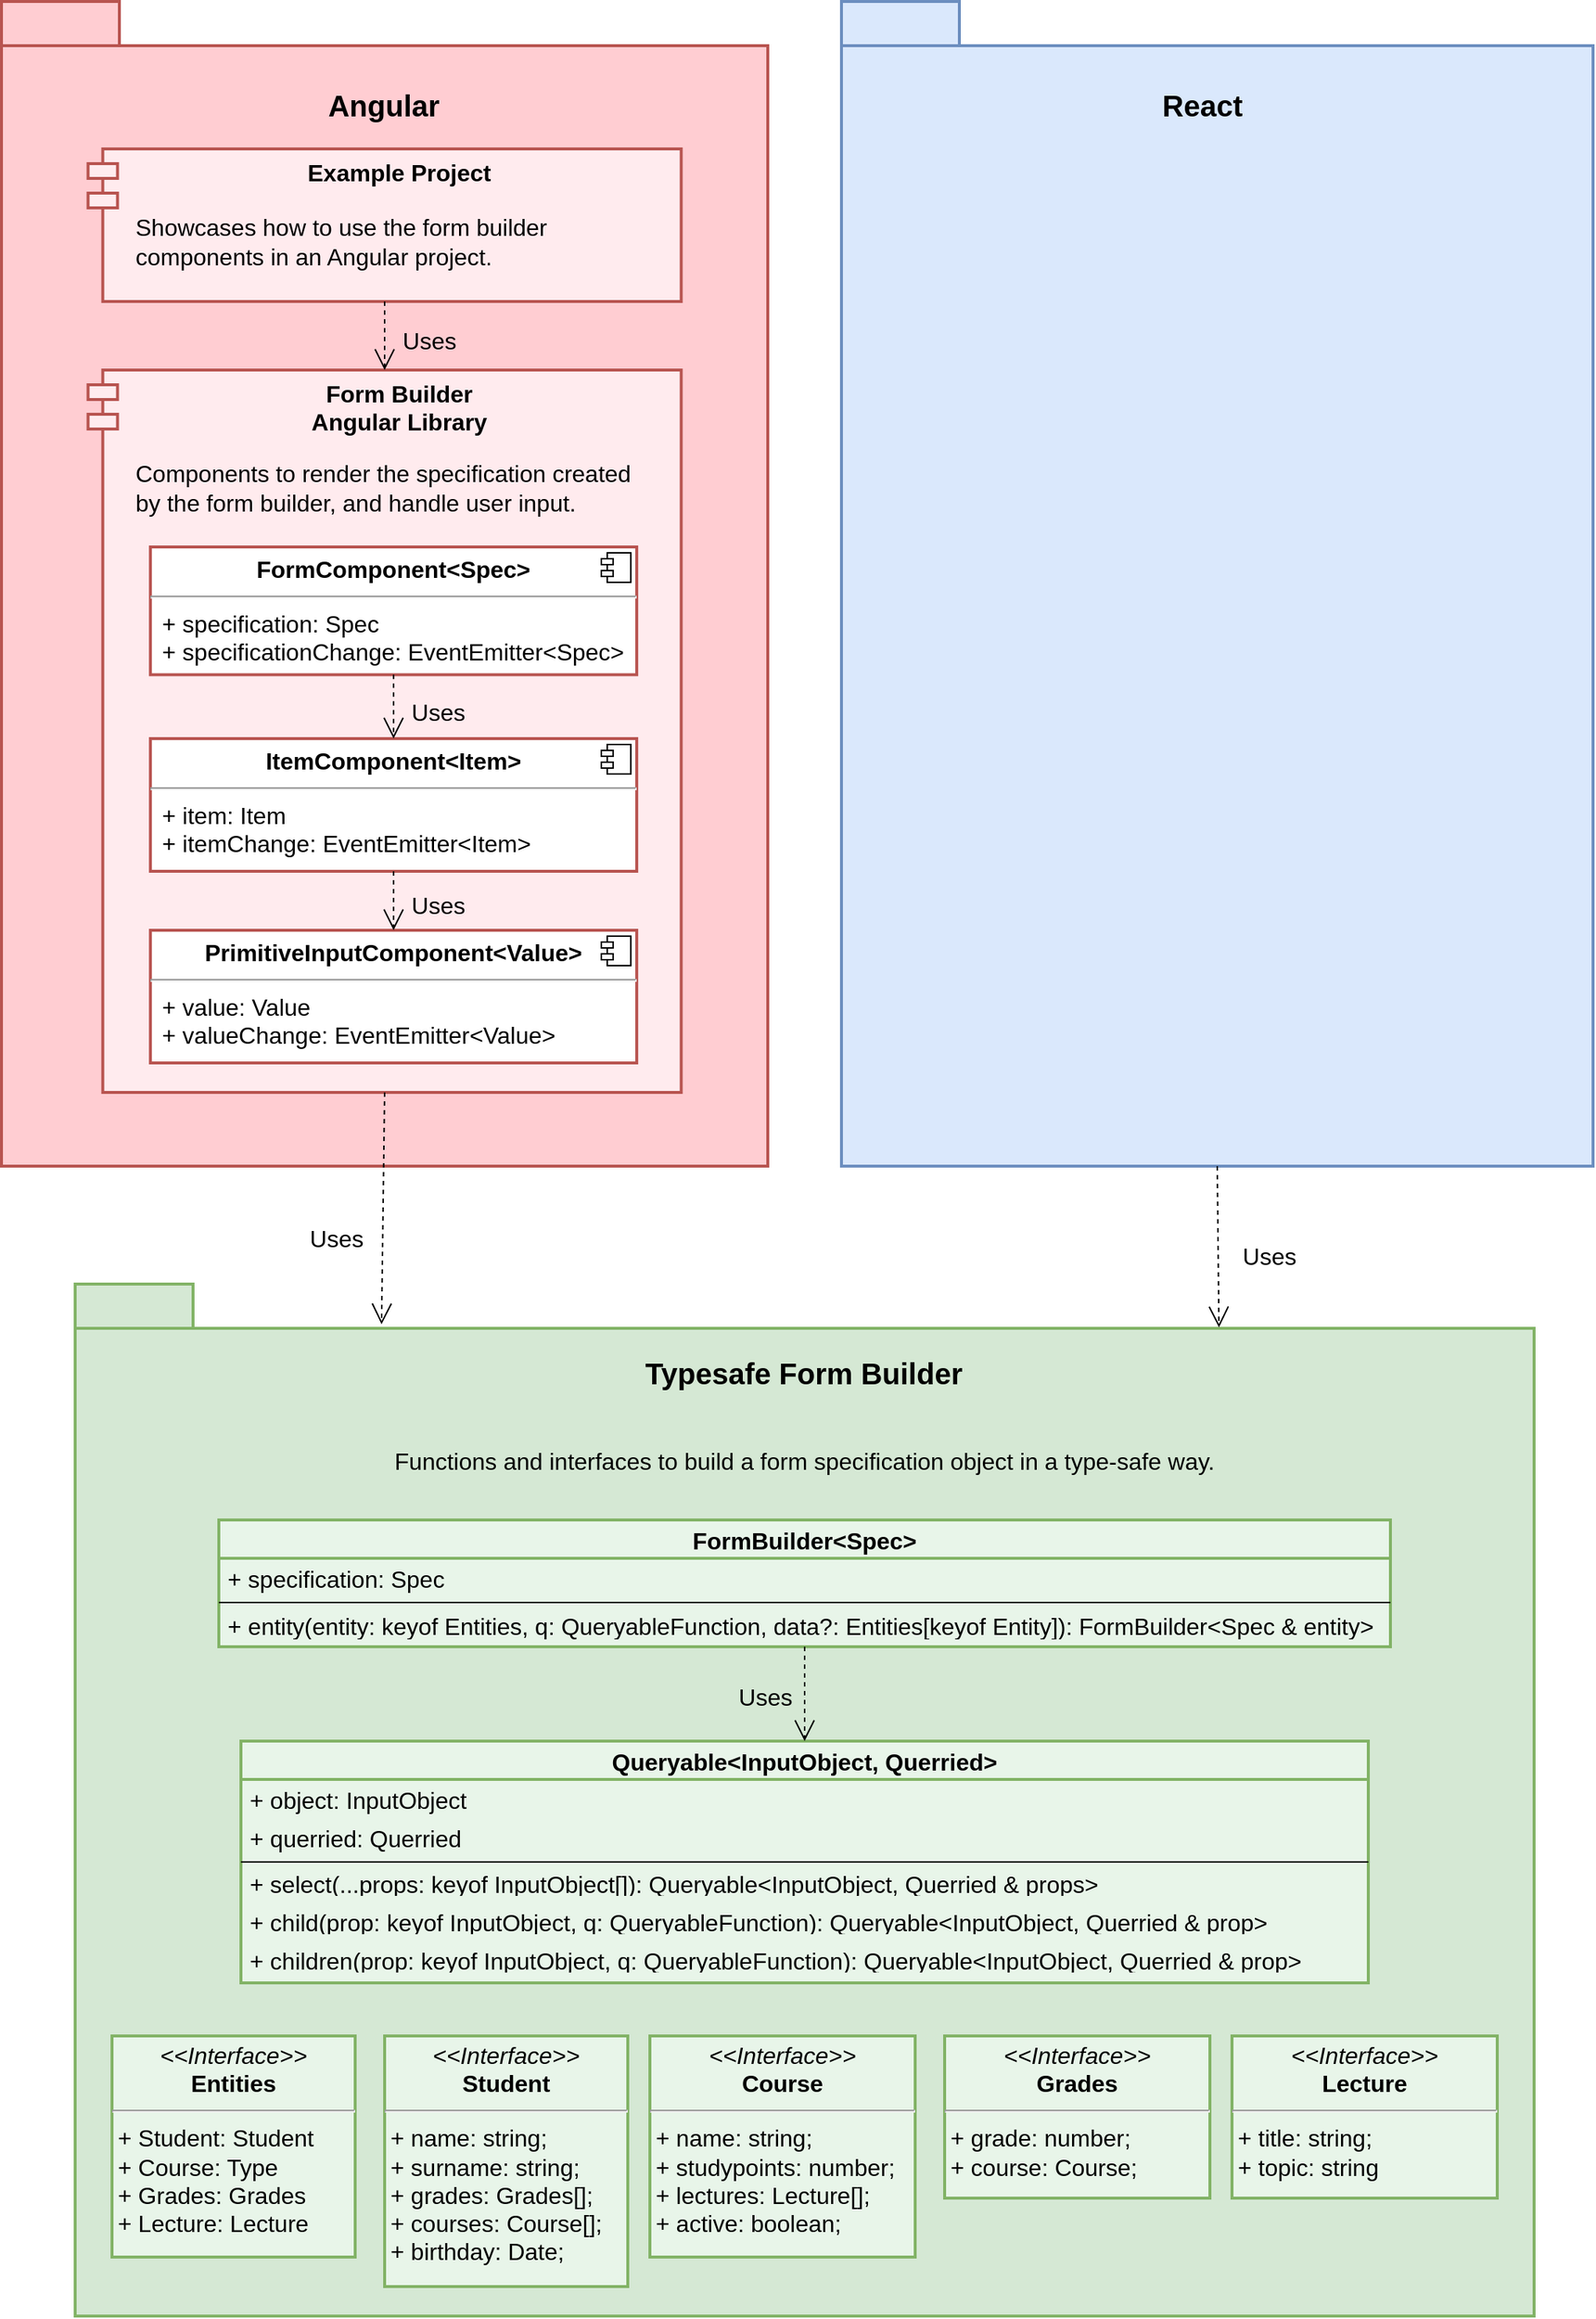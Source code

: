 <mxfile>
    <diagram id="5CxaailpbgLFoK_XrYhg" name="Page-1">
        <mxGraphModel dx="1580" dy="1213" grid="1" gridSize="10" guides="1" tooltips="1" connect="1" arrows="1" fold="1" page="1" pageScale="1" pageWidth="1169" pageHeight="1654" background="#FFFFFF" math="0" shadow="0">
            <root>
                <mxCell id="0"/>
                <mxCell id="1" parent="0"/>
                <mxCell id="23" value="" style="shape=folder;fontStyle=1;tabWidth=80;tabHeight=30;tabPosition=left;html=1;boundedLbl=1;fontSize=16;strokeWidth=2;container=1;strokeColor=#b85450;fillColor=#FFCDD2;recursiveResize=0;" parent="1" vertex="1">
                    <mxGeometry x="50" y="50" width="520" height="790" as="geometry"/>
                </mxCell>
                <mxCell id="25" value="Angular" style="text;html=1;strokeColor=none;fillColor=none;align=center;verticalAlign=middle;whiteSpace=wrap;rounded=0;fontSize=20;fontStyle=1;labelBorderColor=none;labelBackgroundColor=none;" parent="23" vertex="1">
                    <mxGeometry x="128.47" y="40" width="263.06" height="60" as="geometry"/>
                </mxCell>
                <mxCell id="31" value="Example Project" style="shape=module;align=left;spacingLeft=20;align=center;verticalAlign=top;fontSize=16;strokeWidth=2;strokeColor=#B85450;fillColor=#FFEBEE;container=1;fontStyle=1;recursiveResize=0;" parent="23" vertex="1">
                    <mxGeometry x="58.75" y="100" width="402.5" height="103.48" as="geometry"/>
                </mxCell>
                <mxCell id="37" value="Showcases how to use the form builder components in an Angular project." style="text;html=1;strokeColor=none;fillColor=none;align=left;verticalAlign=middle;whiteSpace=wrap;rounded=0;labelBackgroundColor=none;fontSize=16;fontColor=#000000;" parent="31" vertex="1">
                    <mxGeometry x="30.197" y="43.183" width="342.125" height="39.8" as="geometry"/>
                </mxCell>
                <mxCell id="30" value="Form Builder &#10;Angular Library" style="shape=module;align=left;spacingLeft=20;align=center;verticalAlign=top;fontSize=16;strokeWidth=2;strokeColor=#B85450;fillColor=#FFEBEE;fontStyle=1;container=1;recursiveResize=0;" parent="23" vertex="1">
                    <mxGeometry x="58.75" y="250" width="402.5" height="490" as="geometry"/>
                </mxCell>
                <mxCell id="39" value="Components to render the specification created by the form builder, and handle user input." style="text;html=1;strokeColor=none;fillColor=none;align=left;verticalAlign=middle;whiteSpace=wrap;rounded=0;labelBackgroundColor=none;fontSize=16;fontColor=#000000;" parent="30" vertex="1">
                    <mxGeometry x="30.19" y="50" width="342.13" height="60" as="geometry"/>
                </mxCell>
                <mxCell id="42" value="&lt;p style=&quot;margin: 6px 0px 0px ; text-align: center ; font-size: 16px&quot;&gt;&lt;b style=&quot;font-size: 16px&quot;&gt;FormComponent&amp;lt;Spec&amp;gt;&lt;/b&gt;&lt;/p&gt;&lt;hr style=&quot;font-size: 16px&quot;&gt;&lt;p style=&quot;margin: 0px 0px 0px 8px ; font-size: 16px&quot;&gt;+ specification: Spec&lt;br style=&quot;font-size: 16px&quot;&gt;+ specificationChange: EventEmitter&amp;lt;Spec&amp;gt;&lt;/p&gt;" style="align=left;overflow=fill;html=1;dropTarget=0;labelBackgroundColor=none;fontSize=16;fontColor=#000000;strokeWidth=2;fillColor=#FFFFFF;gradientColor=none;strokeColor=#B85450;" parent="30" vertex="1">
                    <mxGeometry x="42.32" y="120" width="330" height="86.67" as="geometry"/>
                </mxCell>
                <mxCell id="43" value="" style="shape=component;jettyWidth=8;jettyHeight=4;" parent="42" vertex="1">
                    <mxGeometry x="1" width="20" height="20" relative="1" as="geometry">
                        <mxPoint x="-24" y="4" as="offset"/>
                    </mxGeometry>
                </mxCell>
                <mxCell id="44" value="&lt;p style=&quot;margin: 6px 0px 0px ; text-align: center ; font-size: 16px&quot;&gt;&lt;b style=&quot;font-size: 16px&quot;&gt;ItemComponent&amp;lt;Item&amp;gt;&lt;/b&gt;&lt;/p&gt;&lt;hr style=&quot;font-size: 16px&quot;&gt;&lt;p style=&quot;margin: 0px 0px 0px 8px ; font-size: 16px&quot;&gt;+ item: Item&lt;br style=&quot;font-size: 16px&quot;&gt;+ itemChange: EventEmitter&amp;lt;Item&amp;gt;&lt;/p&gt;" style="align=left;overflow=fill;html=1;dropTarget=0;labelBackgroundColor=none;fontSize=16;fontColor=#000000;strokeWidth=2;fillColor=#FFFFFF;gradientColor=none;strokeColor=#B85450;" parent="30" vertex="1">
                    <mxGeometry x="42.32" y="250" width="330" height="90" as="geometry"/>
                </mxCell>
                <mxCell id="45" value="" style="shape=component;jettyWidth=8;jettyHeight=4;" parent="44" vertex="1">
                    <mxGeometry x="1" width="20" height="20" relative="1" as="geometry">
                        <mxPoint x="-24" y="4" as="offset"/>
                    </mxGeometry>
                </mxCell>
                <mxCell id="46" value="&lt;p style=&quot;margin: 6px 0px 0px ; text-align: center ; font-size: 16px&quot;&gt;&lt;b style=&quot;font-size: 16px&quot;&gt;PrimitiveInputComponent&amp;lt;Value&amp;gt;&lt;/b&gt;&lt;/p&gt;&lt;hr style=&quot;font-size: 16px&quot;&gt;&lt;p style=&quot;margin: 0px 0px 0px 8px ; font-size: 16px&quot;&gt;+ value: Value&lt;br style=&quot;font-size: 16px&quot;&gt;+ valueChange: EventEmitter&amp;lt;Value&amp;gt;&lt;/p&gt;" style="align=left;overflow=fill;html=1;dropTarget=0;labelBackgroundColor=none;fontSize=16;fontColor=#000000;strokeWidth=2;fillColor=#FFFFFF;gradientColor=none;strokeColor=#B85450;" parent="30" vertex="1">
                    <mxGeometry x="42.32" y="380" width="330" height="90" as="geometry"/>
                </mxCell>
                <mxCell id="47" value="" style="shape=component;jettyWidth=8;jettyHeight=4;" parent="46" vertex="1">
                    <mxGeometry x="1" width="20" height="20" relative="1" as="geometry">
                        <mxPoint x="-24" y="4" as="offset"/>
                    </mxGeometry>
                </mxCell>
                <mxCell id="48" value="Uses" style="endArrow=open;endSize=12;dashed=1;html=1;fontSize=16;exitX=0.5;exitY=1;exitDx=0;exitDy=0;entryX=0.5;entryY=0;entryDx=0;entryDy=0;labelBackgroundColor=none;" parent="30" source="42" target="44" edge="1">
                    <mxGeometry x="0.143" y="30" width="160" relative="1" as="geometry">
                        <mxPoint x="511.25" y="210.0" as="sourcePoint"/>
                        <mxPoint x="511.25" y="256.52" as="targetPoint"/>
                        <mxPoint as="offset"/>
                    </mxGeometry>
                </mxCell>
                <mxCell id="49" value="Uses" style="endArrow=open;endSize=12;dashed=1;html=1;fontSize=16;exitX=0.5;exitY=1;exitDx=0;exitDy=0;entryX=0.5;entryY=0;entryDx=0;entryDy=0;labelBackgroundColor=none;" parent="30" source="44" target="46" edge="1">
                    <mxGeometry x="0.143" y="30" width="160" relative="1" as="geometry">
                        <mxPoint x="495.25" y="350.0" as="sourcePoint"/>
                        <mxPoint x="495.25" y="393.33" as="targetPoint"/>
                        <mxPoint as="offset"/>
                    </mxGeometry>
                </mxCell>
                <mxCell id="33" value="Uses" style="endArrow=open;endSize=12;dashed=1;html=1;fontSize=16;exitX=0.5;exitY=1;exitDx=0;exitDy=0;entryX=0.5;entryY=0;entryDx=0;entryDy=0;labelBackgroundColor=none;" parent="23" source="31" target="30" edge="1">
                    <mxGeometry x="0.143" y="30" width="160" relative="1" as="geometry">
                        <mxPoint x="575" y="556.522" as="sourcePoint"/>
                        <mxPoint x="805.0" y="556.522" as="targetPoint"/>
                        <mxPoint as="offset"/>
                    </mxGeometry>
                </mxCell>
                <mxCell id="26" value="" style="shape=folder;fontStyle=1;tabWidth=80;tabHeight=30;tabPosition=left;html=1;boundedLbl=1;fontSize=16;strokeWidth=2;container=1;fillColor=#dae8fc;strokeColor=#6c8ebf;recursiveResize=0;" parent="1" vertex="1">
                    <mxGeometry x="620" y="50" width="510" height="790" as="geometry"/>
                </mxCell>
                <mxCell id="27" value="React" style="text;html=1;strokeColor=none;fillColor=none;align=center;verticalAlign=middle;whiteSpace=wrap;rounded=0;fontSize=20;fontStyle=1" parent="26" vertex="1">
                    <mxGeometry x="127.77" y="47.72" width="234.47" height="44.55" as="geometry"/>
                </mxCell>
                <mxCell id="28" value="" style="shape=folder;fontStyle=1;tabWidth=80;tabHeight=30;tabPosition=left;html=1;boundedLbl=1;fontSize=16;strokeWidth=2;container=1;fillColor=#d5e8d4;strokeColor=#82b366;recursiveResize=0;" parent="1" vertex="1">
                    <mxGeometry x="100" y="920" width="990" height="700" as="geometry"/>
                </mxCell>
                <mxCell id="29" value="Typesafe Form Builder" style="text;html=1;strokeColor=none;fillColor=none;align=center;verticalAlign=middle;whiteSpace=wrap;rounded=0;fontSize=20;fontStyle=1" parent="28" vertex="1">
                    <mxGeometry x="291.494" y="50" width="407.008" height="20" as="geometry"/>
                </mxCell>
                <mxCell id="52" value="FormBuilder&lt;Spec&gt;" style="swimlane;fontStyle=1;align=center;verticalAlign=middle;childLayout=stackLayout;horizontal=1;startSize=26;horizontalStack=0;resizeParent=1;resizeParentMax=0;resizeLast=0;collapsible=1;marginBottom=0;labelBackgroundColor=none;fontSize=16;fontColor=#000000;strokeColor=#82B366;strokeWidth=2;fillColor=#E8F5E9;swimlaneFillColor=#E8F5E9;shadow=0;sketch=0;glass=0;rounded=0;" parent="28" vertex="1">
                    <mxGeometry x="97.5" y="160" width="795" height="86" as="geometry"/>
                </mxCell>
                <mxCell id="53" value="+ specification: Spec" style="text;strokeColor=none;fillColor=none;align=left;verticalAlign=middle;spacingLeft=4;spacingRight=4;overflow=hidden;rotatable=0;points=[[0,0.5],[1,0.5]];portConstraint=eastwest;fontSize=16;" parent="52" vertex="1">
                    <mxGeometry y="26" width="795" height="26" as="geometry"/>
                </mxCell>
                <mxCell id="54" value="" style="line;strokeWidth=1;fillColor=none;align=left;verticalAlign=middle;spacingTop=-1;spacingLeft=3;spacingRight=3;rotatable=0;labelPosition=right;points=[];portConstraint=eastwest;" parent="52" vertex="1">
                    <mxGeometry y="52" width="795" height="8" as="geometry"/>
                </mxCell>
                <mxCell id="55" value="+ entity(entity: keyof Entities, q: QueryableFunction, data?: Entities[keyof Entity]): FormBuilder&lt;Spec &amp; entity&gt;" style="text;strokeColor=none;fillColor=none;align=left;verticalAlign=middle;spacingLeft=4;spacingRight=4;overflow=hidden;rotatable=0;points=[[0,0.5],[1,0.5]];portConstraint=eastwest;fontSize=16;spacingBottom=4;" parent="52" vertex="1">
                    <mxGeometry y="60" width="795" height="26" as="geometry"/>
                </mxCell>
                <mxCell id="57" value="Queryable&lt;InputObject, Querried&gt;" style="swimlane;fontStyle=1;align=center;verticalAlign=middle;childLayout=stackLayout;horizontal=1;startSize=26;horizontalStack=0;resizeParent=1;resizeParentMax=0;resizeLast=0;collapsible=1;marginBottom=0;labelBackgroundColor=none;fontSize=16;fontColor=#000000;strokeColor=#82B366;strokeWidth=2;fillColor=#E8F5E9;swimlaneFillColor=#E8F5E9;spacingBottom=0;" parent="28" vertex="1">
                    <mxGeometry x="112.5" y="310" width="765" height="164" as="geometry"/>
                </mxCell>
                <mxCell id="58" value="+ object: InputObject" style="text;strokeColor=none;fillColor=none;align=left;verticalAlign=middle;spacingLeft=4;spacingRight=4;overflow=hidden;rotatable=0;points=[[0,0.5],[1,0.5]];portConstraint=eastwest;fontSize=16;" parent="57" vertex="1">
                    <mxGeometry y="26" width="765" height="26" as="geometry"/>
                </mxCell>
                <mxCell id="61" value="+ querried: Querried" style="text;strokeColor=none;fillColor=none;align=left;verticalAlign=middle;spacingLeft=4;spacingRight=4;overflow=hidden;rotatable=0;points=[[0,0.5],[1,0.5]];portConstraint=eastwest;fontSize=16;" parent="57" vertex="1">
                    <mxGeometry y="52" width="765" height="26" as="geometry"/>
                </mxCell>
                <mxCell id="59" value="" style="line;strokeWidth=1;fillColor=none;align=left;verticalAlign=middle;spacingTop=-1;spacingLeft=3;spacingRight=3;rotatable=0;labelPosition=right;points=[];portConstraint=eastwest;" parent="57" vertex="1">
                    <mxGeometry y="78" width="765" height="8" as="geometry"/>
                </mxCell>
                <mxCell id="60" value="+ select(...props: keyof InputObject[]): Queryable&lt;InputObject, Querried &amp; props&gt;" style="text;strokeColor=none;fillColor=none;align=left;verticalAlign=middle;spacingLeft=4;spacingRight=4;overflow=hidden;rotatable=0;points=[[0,0.5],[1,0.5]];portConstraint=eastwest;fontSize=16;spacingBottom=6;" parent="57" vertex="1">
                    <mxGeometry y="86" width="765" height="26" as="geometry"/>
                </mxCell>
                <mxCell id="62" value="+ child(prop: keyof InputObject, q: QueryableFunction): Queryable&lt;InputObject, Querried &amp; prop&gt;" style="text;strokeColor=none;fillColor=none;align=left;verticalAlign=middle;spacingLeft=4;spacingRight=4;overflow=hidden;rotatable=0;points=[[0,0.5],[1,0.5]];portConstraint=eastwest;fontSize=16;spacingBottom=6;" parent="57" vertex="1">
                    <mxGeometry y="112" width="765" height="26" as="geometry"/>
                </mxCell>
                <mxCell id="63" value="+ children(prop: keyof InputObject, q: QueryableFunction): Queryable&lt;InputObject, Querried &amp; prop&gt;" style="text;strokeColor=none;fillColor=none;align=left;verticalAlign=middle;spacingLeft=4;spacingRight=4;overflow=hidden;rotatable=0;points=[[0,0.5],[1,0.5]];portConstraint=eastwest;fontSize=16;spacingBottom=6;" parent="57" vertex="1">
                    <mxGeometry y="138" width="765" height="26" as="geometry"/>
                </mxCell>
                <mxCell id="64" value="Uses" style="endArrow=open;endSize=12;dashed=1;html=1;fontSize=16;entryX=0.5;entryY=0;entryDx=0;entryDy=0;labelBackgroundColor=none;exitX=0.5;exitY=1;exitDx=0;exitDy=0;" parent="28" source="52" target="57" edge="1">
                    <mxGeometry x="0.062" y="-27" width="160" relative="1" as="geometry">
                        <mxPoint x="-115" y="170" as="sourcePoint"/>
                        <mxPoint x="-175" y="250" as="targetPoint"/>
                        <mxPoint as="offset"/>
                        <Array as="points"/>
                    </mxGeometry>
                </mxCell>
                <mxCell id="66" value="&lt;p style=&quot;margin: 4px 0px 0px; text-align: center; font-size: 16px;&quot;&gt;&lt;i style=&quot;font-size: 16px;&quot;&gt;&amp;lt;&amp;lt;Interface&amp;gt;&amp;gt;&lt;/i&gt;&lt;br style=&quot;font-size: 16px;&quot;&gt;&lt;b style=&quot;font-size: 16px;&quot;&gt;Entities&lt;/b&gt;&lt;/p&gt;&lt;hr style=&quot;font-size: 16px;&quot;&gt;&lt;p style=&quot;margin: 0px 0px 0px 4px; font-size: 16px;&quot;&gt;+ Student: Student&lt;br style=&quot;font-size: 16px;&quot;&gt;+ Course: Type&lt;/p&gt;&lt;p style=&quot;margin: 0px 0px 0px 4px; font-size: 16px;&quot;&gt;+ Grades: Grades&lt;/p&gt;&lt;p style=&quot;margin: 0px 0px 0px 4px; font-size: 16px;&quot;&gt;+ Lecture: Lecture&lt;/p&gt;&lt;p style=&quot;margin: 0px 0px 0px 4px; font-size: 16px;&quot;&gt;&lt;br style=&quot;font-size: 16px;&quot;&gt;&lt;/p&gt;" style="verticalAlign=top;align=left;overflow=fill;fontSize=16;fontFamily=Helvetica;html=1;rounded=0;shadow=0;glass=0;labelBackgroundColor=none;sketch=0;fontColor=#000000;strokeColor=#82B366;strokeWidth=2;fillColor=#E8F5E9;gradientColor=none;" parent="28" vertex="1">
                    <mxGeometry x="25" y="510" width="165" height="150" as="geometry"/>
                </mxCell>
                <mxCell id="67" value="&lt;p style=&quot;margin: 4px 0px 0px ; text-align: center ; font-size: 16px&quot;&gt;&lt;i style=&quot;font-size: 16px&quot;&gt;&amp;lt;&amp;lt;Interface&amp;gt;&amp;gt;&lt;/i&gt;&lt;br style=&quot;font-size: 16px&quot;&gt;&lt;b style=&quot;font-size: 16px&quot;&gt;Student&lt;/b&gt;&lt;/p&gt;&lt;hr style=&quot;font-size: 16px&quot;&gt;&lt;p style=&quot;margin: 0px 0px 0px 4px ; font-size: 16px&quot;&gt;+ name: string;&lt;/p&gt;&lt;p style=&quot;margin: 0px 0px 0px 4px ; font-size: 16px&quot;&gt;+ surname: string;&lt;/p&gt;&lt;p style=&quot;margin: 0px 0px 0px 4px ; font-size: 16px&quot;&gt;+ grades: Grades[];&lt;/p&gt;&lt;p style=&quot;margin: 0px 0px 0px 4px ; font-size: 16px&quot;&gt;+ courses: Course[];&lt;/p&gt;&lt;p style=&quot;margin: 0px 0px 0px 4px ; font-size: 16px&quot;&gt;+ birthday: Date;&lt;/p&gt;" style="verticalAlign=top;align=left;overflow=fill;fontSize=16;fontFamily=Helvetica;html=1;rounded=0;shadow=0;glass=0;labelBackgroundColor=none;sketch=0;fontColor=#000000;strokeColor=#82B366;strokeWidth=2;fillColor=#E8F5E9;gradientColor=none;" parent="28" vertex="1">
                    <mxGeometry x="210" y="510" width="165" height="170" as="geometry"/>
                </mxCell>
                <mxCell id="68" value="&lt;p style=&quot;margin: 4px 0px 0px ; text-align: center ; font-size: 16px&quot;&gt;&lt;i style=&quot;font-size: 16px&quot;&gt;&amp;lt;&amp;lt;Interface&amp;gt;&amp;gt;&lt;/i&gt;&lt;br style=&quot;font-size: 16px&quot;&gt;&lt;b style=&quot;font-size: 16px&quot;&gt;Course&lt;/b&gt;&lt;/p&gt;&lt;hr style=&quot;font-size: 16px&quot;&gt;&lt;p style=&quot;margin: 0px 0px 0px 4px ; font-size: 16px&quot;&gt;+ name: string;&lt;/p&gt;&lt;p style=&quot;margin: 0px 0px 0px 4px ; font-size: 16px&quot;&gt;+ studypoints: number;&lt;/p&gt;&lt;p style=&quot;margin: 0px 0px 0px 4px ; font-size: 16px&quot;&gt;+ lectures: Lecture[];&lt;br&gt;&lt;/p&gt;&lt;p style=&quot;margin: 0px 0px 0px 4px ; font-size: 16px&quot;&gt;+ active: boolean;&lt;/p&gt;" style="verticalAlign=top;align=left;overflow=fill;fontSize=16;fontFamily=Helvetica;html=1;rounded=0;shadow=0;glass=0;labelBackgroundColor=none;sketch=0;fontColor=#000000;strokeColor=#82B366;strokeWidth=2;fillColor=#E8F5E9;gradientColor=none;" parent="28" vertex="1">
                    <mxGeometry x="390" y="510" width="180" height="150" as="geometry"/>
                </mxCell>
                <mxCell id="69" value="&lt;p style=&quot;margin: 4px 0px 0px ; text-align: center ; font-size: 16px&quot;&gt;&lt;i style=&quot;font-size: 16px&quot;&gt;&amp;lt;&amp;lt;Interface&amp;gt;&amp;gt;&lt;/i&gt;&lt;br style=&quot;font-size: 16px&quot;&gt;&lt;b style=&quot;font-size: 16px&quot;&gt;Grades&lt;/b&gt;&lt;/p&gt;&lt;hr style=&quot;font-size: 16px&quot;&gt;&lt;p style=&quot;margin: 0px 0px 0px 4px ; font-size: 16px&quot;&gt;+ grade: number;&lt;/p&gt;&lt;p style=&quot;margin: 0px 0px 0px 4px ; font-size: 16px&quot;&gt;+ course: Course;&lt;/p&gt;" style="verticalAlign=top;align=left;overflow=fill;fontSize=16;fontFamily=Helvetica;html=1;rounded=0;shadow=0;glass=0;labelBackgroundColor=none;sketch=0;fontColor=#000000;strokeColor=#82B366;strokeWidth=2;fillColor=#E8F5E9;gradientColor=none;" parent="28" vertex="1">
                    <mxGeometry x="590" y="510" width="180" height="110" as="geometry"/>
                </mxCell>
                <mxCell id="70" value="&lt;p style=&quot;margin: 4px 0px 0px ; text-align: center ; font-size: 16px&quot;&gt;&lt;i style=&quot;font-size: 16px&quot;&gt;&amp;lt;&amp;lt;Interface&amp;gt;&amp;gt;&lt;/i&gt;&lt;br style=&quot;font-size: 16px&quot;&gt;&lt;b style=&quot;font-size: 16px&quot;&gt;Lecture&lt;/b&gt;&lt;/p&gt;&lt;hr style=&quot;font-size: 16px&quot;&gt;&lt;p style=&quot;margin: 0px 0px 0px 4px ; font-size: 16px&quot;&gt;+ title: string;&lt;/p&gt;&lt;p style=&quot;margin: 0px 0px 0px 4px ; font-size: 16px&quot;&gt;+ topic: string&lt;/p&gt;" style="verticalAlign=top;align=left;overflow=fill;fontSize=16;fontFamily=Helvetica;html=1;rounded=0;shadow=0;glass=0;labelBackgroundColor=none;sketch=0;fontColor=#000000;strokeColor=#82B366;strokeWidth=2;fillColor=#E8F5E9;gradientColor=none;" parent="28" vertex="1">
                    <mxGeometry x="785" y="510" width="180" height="110" as="geometry"/>
                </mxCell>
                <mxCell id="71" value="Functions and interfaces to build a form specification object in a type-safe way." style="text;html=1;strokeColor=none;fillColor=none;align=center;verticalAlign=middle;whiteSpace=wrap;rounded=0;labelBackgroundColor=none;fontSize=16;fontColor=#000000;" vertex="1" parent="28">
                    <mxGeometry x="155" y="90" width="680" height="60" as="geometry"/>
                </mxCell>
                <mxCell id="34" value="Uses" style="endArrow=open;endSize=12;dashed=1;html=1;fontSize=16;exitX=0.5;exitY=1;exitDx=0;exitDy=0;labelBackgroundColor=none;entryX=0.21;entryY=0.039;entryDx=0;entryDy=0;entryPerimeter=0;" parent="1" source="30" target="28" edge="1">
                    <mxGeometry x="0.244" y="-32" width="160" relative="1" as="geometry">
                        <mxPoint x="120" y="570" as="sourcePoint"/>
                        <mxPoint x="300" y="890" as="targetPoint"/>
                        <mxPoint y="1" as="offset"/>
                        <Array as="points"/>
                    </mxGeometry>
                </mxCell>
                <mxCell id="35" value="Uses" style="endArrow=open;endSize=12;dashed=1;html=1;fontSize=16;exitX=0.5;exitY=1;exitDx=0;exitDy=0;entryX=0.784;entryY=0.042;entryDx=0;entryDy=0;labelBackgroundColor=none;entryPerimeter=0;exitPerimeter=0;" parent="1" source="26" target="28" edge="1">
                    <mxGeometry x="0.122" y="34" width="160" relative="1" as="geometry">
                        <mxPoint x="610" y="550" as="sourcePoint"/>
                        <mxPoint x="694" y="680" as="targetPoint"/>
                        <mxPoint as="offset"/>
                        <Array as="points"/>
                    </mxGeometry>
                </mxCell>
            </root>
        </mxGraphModel>
    </diagram>
</mxfile>